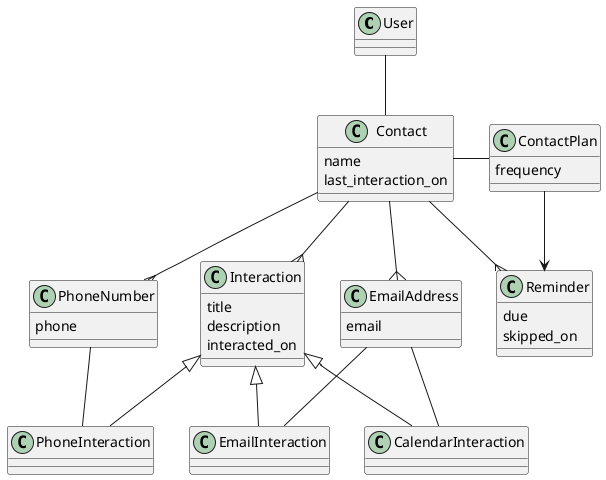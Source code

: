 @startuml
class User

class Contact
Contact : name
Contact : last_interaction_on
User -- Contact

class EmailAddress
EmailAddress : email
Contact --{ EmailAddress

class PhoneNumber
PhoneNumber : phone
Contact --{ PhoneNumber

class ContactPlan
ContactPlan : frequency
Contact - ContactPlan

class Reminder
Reminder : due
Reminder : skipped_on
Contact --{ Reminder
ContactPlan --> Reminder

class Interaction
Interaction : title
Interaction : description
Interaction : interacted_on
Contact --{ Interaction

class EmailInteraction
Interaction <|-- EmailInteraction
EmailAddress -- EmailInteraction

class CalendarInteraction
Interaction <|-- CalendarInteraction
EmailAddress -- CalendarInteraction

class PhoneInteraction
Interaction <|-- PhoneInteraction
PhoneNumber -- PhoneInteraction

@enduml